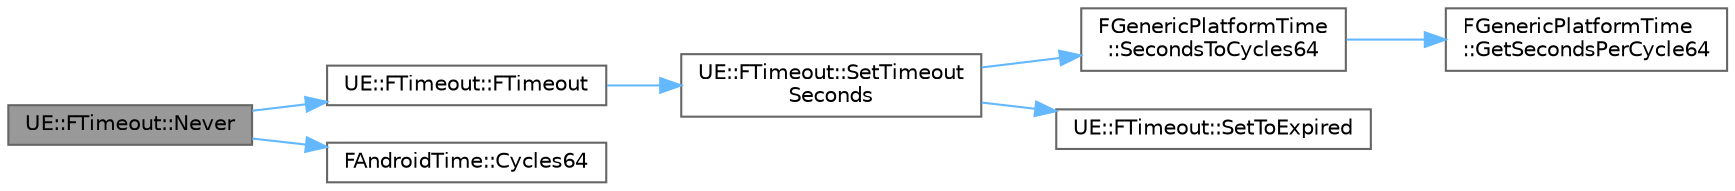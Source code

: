 digraph "UE::FTimeout::Never"
{
 // INTERACTIVE_SVG=YES
 // LATEX_PDF_SIZE
  bgcolor="transparent";
  edge [fontname=Helvetica,fontsize=10,labelfontname=Helvetica,labelfontsize=10];
  node [fontname=Helvetica,fontsize=10,shape=box,height=0.2,width=0.4];
  rankdir="LR";
  Node1 [id="Node000001",label="UE::FTimeout::Never",height=0.2,width=0.4,color="gray40", fillcolor="grey60", style="filled", fontcolor="black",tooltip="Create a timeout that will never return true for IsExpired."];
  Node1 -> Node2 [id="edge1_Node000001_Node000002",color="steelblue1",style="solid",tooltip=" "];
  Node2 [id="Node000002",label="UE::FTimeout::FTimeout",height=0.2,width=0.4,color="grey40", fillcolor="white", style="filled",URL="$d5/dc4/classUE_1_1FTimeout.html#a078db2217228d961fd6cc6cdccf662e4",tooltip="Construct a timeout that starts right now and will end after the passed in time in seconds."];
  Node2 -> Node3 [id="edge2_Node000002_Node000003",color="steelblue1",style="solid",tooltip=" "];
  Node3 [id="Node000003",label="UE::FTimeout::SetTimeout\lSeconds",height=0.2,width=0.4,color="grey40", fillcolor="white", style="filled",URL="$d5/dc4/classUE_1_1FTimeout.html#ae3e77f522e3663c684fbc33a019795a8",tooltip="Sets the timeout to new value in seconds."];
  Node3 -> Node4 [id="edge3_Node000003_Node000004",color="steelblue1",style="solid",tooltip=" "];
  Node4 [id="Node000004",label="FGenericPlatformTime\l::SecondsToCycles64",height=0.2,width=0.4,color="grey40", fillcolor="white", style="filled",URL="$dc/d9b/structFGenericPlatformTime.html#ae93c6f9d1331579c9caa034bbe5c5b07",tooltip="Convert seconds to cycles, can be added to Cycles64 to set a high resolution timeout."];
  Node4 -> Node5 [id="edge4_Node000004_Node000005",color="steelblue1",style="solid",tooltip=" "];
  Node5 [id="Node000005",label="FGenericPlatformTime\l::GetSecondsPerCycle64",height=0.2,width=0.4,color="grey40", fillcolor="white", style="filled",URL="$dc/d9b/structFGenericPlatformTime.html#a514862b6d853f900b43d961fd0029f0e",tooltip="Returns seconds per cycle, to pair with Cycles64()."];
  Node3 -> Node6 [id="edge5_Node000003_Node000006",color="steelblue1",style="solid",tooltip=" "];
  Node6 [id="Node000006",label="UE::FTimeout::SetToExpired",height=0.2,width=0.4,color="grey40", fillcolor="white", style="filled",URL="$d5/dc4/classUE_1_1FTimeout.html#acf54bbda28f7feaa9185252da4ecedd1",tooltip="Set this timeout to explicitly expired without recalculating start time."];
  Node1 -> Node7 [id="edge6_Node000001_Node000007",color="steelblue1",style="solid",tooltip=" "];
  Node7 [id="Node000007",label="FAndroidTime::Cycles64",height=0.2,width=0.4,color="grey40", fillcolor="white", style="filled",URL="$d1/d27/structFAndroidTime.html#a52c1caad682b817ebe4c7272a900cee5",tooltip=" "];
}
